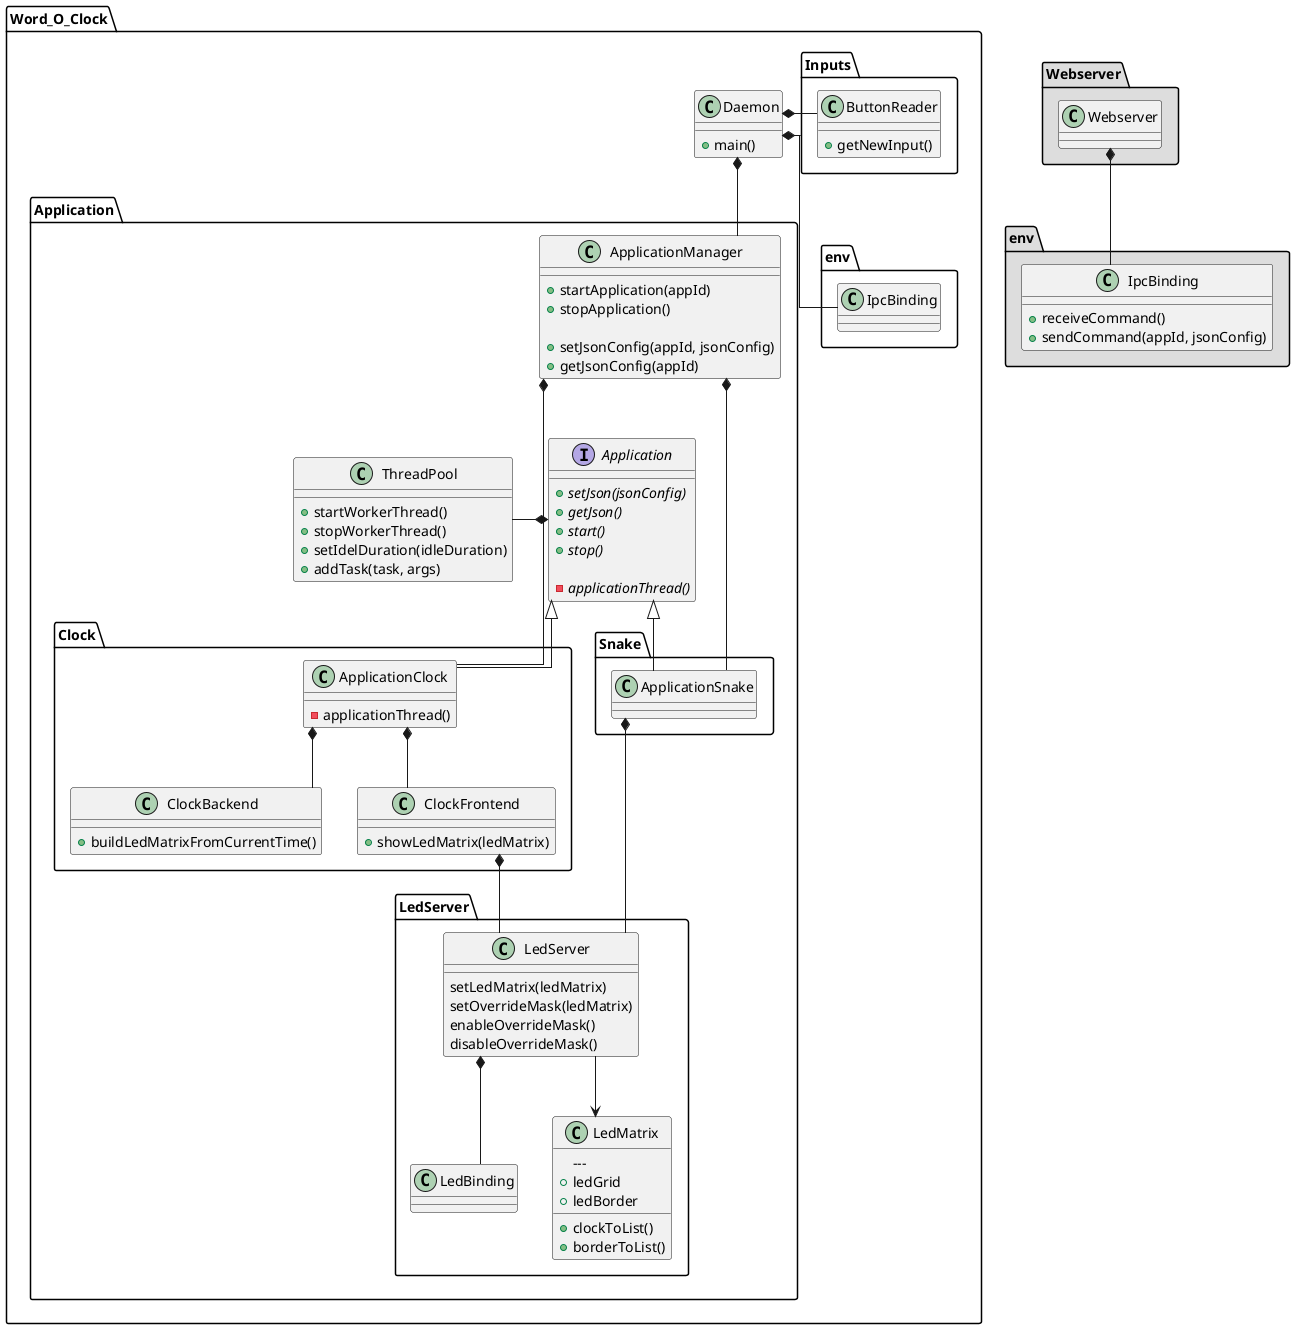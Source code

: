 @startuml
skinparam linetype ortho

namespace "Word_O_Clock" as top {

    class Daemon {
        +main()
    }


    namespace Inputs {
        class ButtonReader {
            +getNewInput()
        }
    }

    namespace Application {
        class ApplicationManager {
            +startApplication(appId)
            +stopApplication()

            +setJsonConfig(appId, jsonConfig)
            +getJsonConfig(appId)
        }

        interface Application {
            +{abstract} setJson(jsonConfig)
            +{abstract} getJson()
            +{abstract} start()
            +{abstract} stop()

            -{abstract} applicationThread()
        }



        class ThreadPool {
            +startWorkerThread()
            +stopWorkerThread()
            +setIdelDuration(idleDuration)
            +addTask(task, args)
        }

        ThreadPool -* Application

        namespace Clock {
            class ApplicationClock {
                -applicationThread()
            }
            class ClockBackend {
                +buildLedMatrixFromCurrentTime()
            }
            class ClockFrontend {
                +showLedMatrix(ledMatrix)
            }

            top.Application.Application <|-- top.Application.Clock.ApplicationClock
            ApplicationClock *-- ClockBackend
            ApplicationClock *-- ClockFrontend
        }

        namespace Snake {
            class ApplicationSnake
            top.Application.Application <|-- top.Application.Snake.ApplicationSnake
        }

        namespace LedServer {
          class LedServer {
            setLedMatrix(ledMatrix)
            setOverrideMask(ledMatrix)
            enableOverrideMask()
            disableOverrideMask()
          }
          class LedBinding
          class LedMatrix {
            +clockToList()
            +borderToList()
              ---
              +ledGrid
              +ledBorder
          }
          LedServer *-- LedBinding
          LedServer --> LedMatrix
        }

        top.Application.Clock.ClockFrontend *-- top.Application.LedServer.LedServer
        top.Application.Snake.ApplicationSnake *-- top.Application.LedServer.LedServer
    }

    top.Application.ApplicationManager *--- top.Application.Clock.ApplicationClock
    top.Application.ApplicationManager *--- top.Application.Snake.ApplicationSnake

    Daemon *-- env.IpcBinding
    Daemon *- top.Inputs.ButtonReader
    Daemon *-- top.Application.ApplicationManager


}

namespace Webserver #DDDDDD {
    class Webserver
}

 namespace env #DDDDDD {
    class IpcBinding {
        +receiveCommand()
        +sendCommand(appId, jsonConfig)
    }
}

Webserver.Webserver *-- env.IpcBinding
Webserver.Webserver -[hidden] top.Daemon
@enduml
